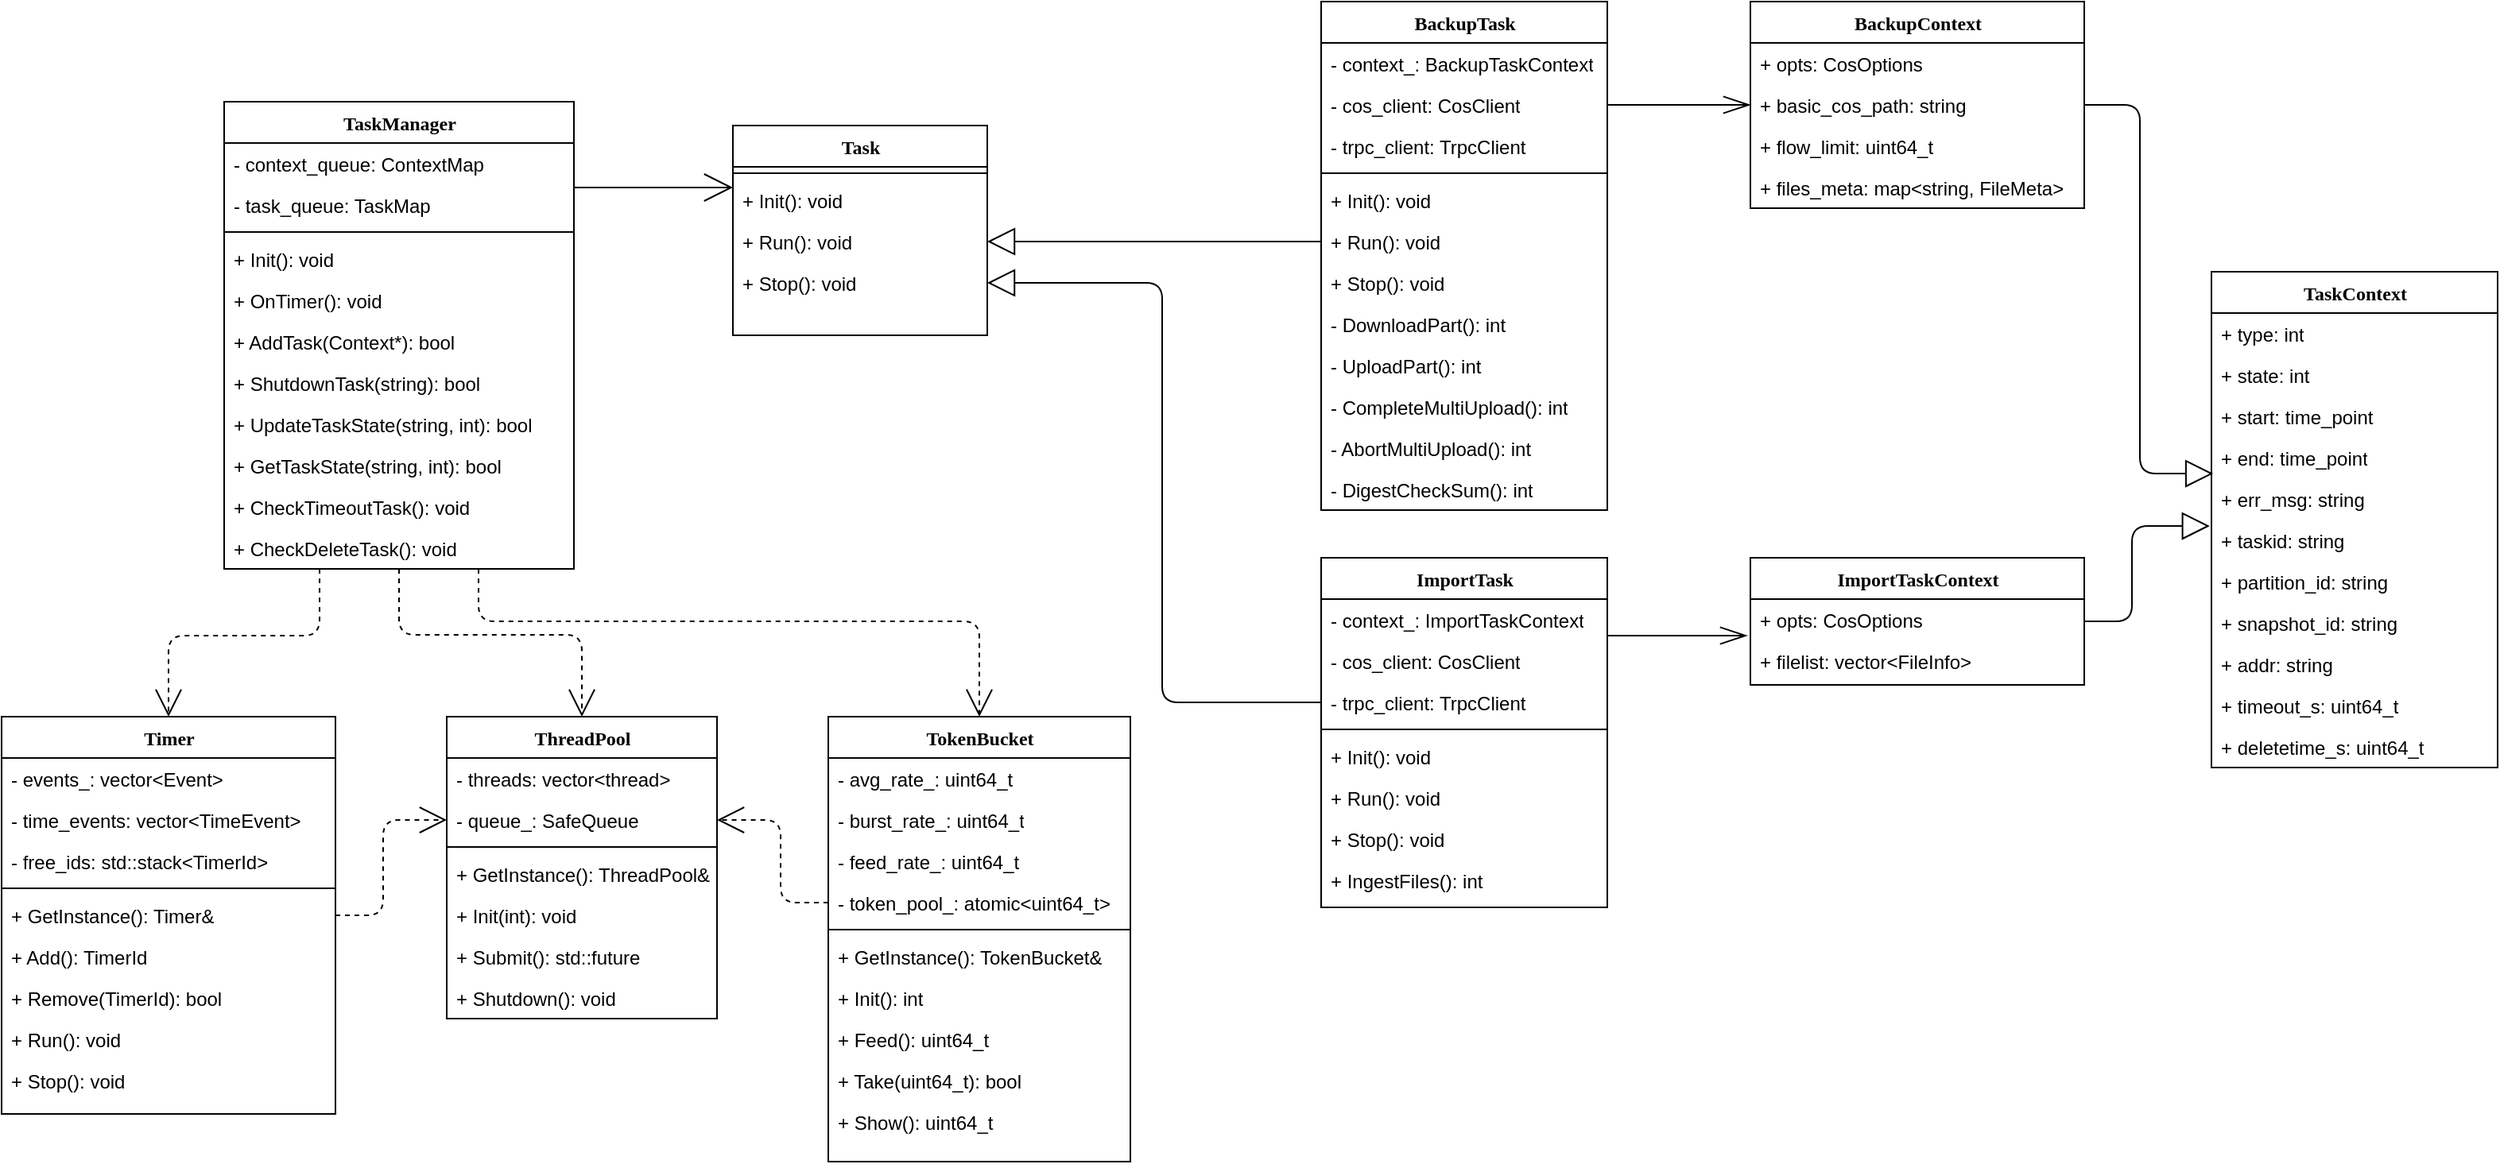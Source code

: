 <mxfile version="14.6.3" type="github">
  <diagram name="Page-1" id="9f46799a-70d6-7492-0946-bef42562c5a5">
    <mxGraphModel dx="2522" dy="762" grid="1" gridSize="10" guides="1" tooltips="1" connect="1" arrows="1" fold="1" page="1" pageScale="1" pageWidth="1100" pageHeight="850" background="#ffffff" math="0" shadow="0">
      <root>
        <mxCell id="0" />
        <mxCell id="1" parent="0" />
        <mxCell id="SHzUJT3fJngC9RhwCn3F-82" style="edgeStyle=orthogonalEdgeStyle;rounded=1;sketch=0;orthogonalLoop=1;jettySize=auto;html=1;entryX=0.5;entryY=0;entryDx=0;entryDy=0;shadow=0;dashed=1;endArrow=open;endFill=0;endSize=15;strokeWidth=1;" edge="1" parent="1" source="78961159f06e98e8-17" target="SHzUJT3fJngC9RhwCn3F-49">
          <mxGeometry relative="1" as="geometry">
            <Array as="points">
              <mxPoint x="150" y="419" />
              <mxPoint x="55" y="419" />
            </Array>
          </mxGeometry>
        </mxCell>
        <mxCell id="SHzUJT3fJngC9RhwCn3F-83" style="edgeStyle=orthogonalEdgeStyle;rounded=1;sketch=0;orthogonalLoop=1;jettySize=auto;html=1;entryX=0.5;entryY=0;entryDx=0;entryDy=0;shadow=0;dashed=1;endArrow=open;endFill=0;endSize=15;strokeWidth=1;" edge="1" parent="1" source="78961159f06e98e8-17" target="78961159f06e98e8-69">
          <mxGeometry relative="1" as="geometry" />
        </mxCell>
        <mxCell id="SHzUJT3fJngC9RhwCn3F-85" style="edgeStyle=orthogonalEdgeStyle;rounded=1;sketch=0;orthogonalLoop=1;jettySize=auto;html=1;entryX=0.5;entryY=0;entryDx=0;entryDy=0;shadow=0;dashed=1;endArrow=open;endFill=0;endSize=15;strokeWidth=1;" edge="1" parent="1" source="78961159f06e98e8-17" target="SHzUJT3fJngC9RhwCn3F-63">
          <mxGeometry relative="1" as="geometry">
            <Array as="points">
              <mxPoint x="250" y="410" />
              <mxPoint x="565" y="410" />
            </Array>
          </mxGeometry>
        </mxCell>
        <mxCell id="78961159f06e98e8-17" value="TaskManager" style="swimlane;html=1;fontStyle=1;align=center;verticalAlign=top;childLayout=stackLayout;horizontal=1;startSize=26;horizontalStack=0;resizeParent=1;resizeLast=0;collapsible=1;marginBottom=0;swimlaneFillColor=#ffffff;rounded=0;shadow=0;comic=0;labelBackgroundColor=none;strokeWidth=1;fillColor=none;fontFamily=Verdana;fontSize=12" parent="1" vertex="1">
          <mxGeometry x="90" y="83" width="220" height="294" as="geometry" />
        </mxCell>
        <mxCell id="78961159f06e98e8-21" value="- context_queue: ContextMap" style="text;html=1;strokeColor=none;fillColor=none;align=left;verticalAlign=top;spacingLeft=4;spacingRight=4;whiteSpace=wrap;overflow=hidden;rotatable=0;points=[[0,0.5],[1,0.5]];portConstraint=eastwest;" parent="78961159f06e98e8-17" vertex="1">
          <mxGeometry y="26" width="220" height="26" as="geometry" />
        </mxCell>
        <mxCell id="78961159f06e98e8-23" value="- task_queue: TaskMap" style="text;html=1;strokeColor=none;fillColor=none;align=left;verticalAlign=top;spacingLeft=4;spacingRight=4;whiteSpace=wrap;overflow=hidden;rotatable=0;points=[[0,0.5],[1,0.5]];portConstraint=eastwest;" parent="78961159f06e98e8-17" vertex="1">
          <mxGeometry y="52" width="220" height="26" as="geometry" />
        </mxCell>
        <mxCell id="78961159f06e98e8-19" value="" style="line;html=1;strokeWidth=1;fillColor=none;align=left;verticalAlign=middle;spacingTop=-1;spacingLeft=3;spacingRight=3;rotatable=0;labelPosition=right;points=[];portConstraint=eastwest;" parent="78961159f06e98e8-17" vertex="1">
          <mxGeometry y="78" width="220" height="8" as="geometry" />
        </mxCell>
        <mxCell id="SHzUJT3fJngC9RhwCn3F-41" value="+ Init(): void" style="text;html=1;strokeColor=none;fillColor=none;align=left;verticalAlign=top;spacingLeft=4;spacingRight=4;whiteSpace=wrap;overflow=hidden;rotatable=0;points=[[0,0.5],[1,0.5]];portConstraint=eastwest;" vertex="1" parent="78961159f06e98e8-17">
          <mxGeometry y="86" width="220" height="26" as="geometry" />
        </mxCell>
        <mxCell id="78961159f06e98e8-20" value="+ OnTimer(): void" style="text;html=1;strokeColor=none;fillColor=none;align=left;verticalAlign=top;spacingLeft=4;spacingRight=4;whiteSpace=wrap;overflow=hidden;rotatable=0;points=[[0,0.5],[1,0.5]];portConstraint=eastwest;" parent="78961159f06e98e8-17" vertex="1">
          <mxGeometry y="112" width="220" height="26" as="geometry" />
        </mxCell>
        <mxCell id="SHzUJT3fJngC9RhwCn3F-46" value="+ AddTask(Context*): bool" style="text;html=1;strokeColor=none;fillColor=none;align=left;verticalAlign=top;spacingLeft=4;spacingRight=4;whiteSpace=wrap;overflow=hidden;rotatable=0;points=[[0,0.5],[1,0.5]];portConstraint=eastwest;" vertex="1" parent="78961159f06e98e8-17">
          <mxGeometry y="138" width="220" height="26" as="geometry" />
        </mxCell>
        <mxCell id="SHzUJT3fJngC9RhwCn3F-42" value="+ ShutdownTask(string): bool" style="text;html=1;strokeColor=none;fillColor=none;align=left;verticalAlign=top;spacingLeft=4;spacingRight=4;whiteSpace=wrap;overflow=hidden;rotatable=0;points=[[0,0.5],[1,0.5]];portConstraint=eastwest;" vertex="1" parent="78961159f06e98e8-17">
          <mxGeometry y="164" width="220" height="26" as="geometry" />
        </mxCell>
        <mxCell id="SHzUJT3fJngC9RhwCn3F-43" value="+ UpdateTaskState(string, int): bool" style="text;html=1;strokeColor=none;fillColor=none;align=left;verticalAlign=top;spacingLeft=4;spacingRight=4;whiteSpace=wrap;overflow=hidden;rotatable=0;points=[[0,0.5],[1,0.5]];portConstraint=eastwest;" vertex="1" parent="78961159f06e98e8-17">
          <mxGeometry y="190" width="220" height="26" as="geometry" />
        </mxCell>
        <mxCell id="SHzUJT3fJngC9RhwCn3F-45" value="+ GetTaskState(string, int): bool" style="text;html=1;strokeColor=none;fillColor=none;align=left;verticalAlign=top;spacingLeft=4;spacingRight=4;whiteSpace=wrap;overflow=hidden;rotatable=0;points=[[0,0.5],[1,0.5]];portConstraint=eastwest;" vertex="1" parent="78961159f06e98e8-17">
          <mxGeometry y="216" width="220" height="26" as="geometry" />
        </mxCell>
        <mxCell id="SHzUJT3fJngC9RhwCn3F-44" value="+ CheckTimeoutTask(): void" style="text;html=1;strokeColor=none;fillColor=none;align=left;verticalAlign=top;spacingLeft=4;spacingRight=4;whiteSpace=wrap;overflow=hidden;rotatable=0;points=[[0,0.5],[1,0.5]];portConstraint=eastwest;" vertex="1" parent="78961159f06e98e8-17">
          <mxGeometry y="242" width="220" height="26" as="geometry" />
        </mxCell>
        <mxCell id="78961159f06e98e8-27" value="+ CheckDeleteTask(): void" style="text;html=1;strokeColor=none;fillColor=none;align=left;verticalAlign=top;spacingLeft=4;spacingRight=4;whiteSpace=wrap;overflow=hidden;rotatable=0;points=[[0,0.5],[1,0.5]];portConstraint=eastwest;" parent="78961159f06e98e8-17" vertex="1">
          <mxGeometry y="268" width="220" height="26" as="geometry" />
        </mxCell>
        <mxCell id="78961159f06e98e8-43" value="Task" style="swimlane;html=1;fontStyle=1;align=center;verticalAlign=top;childLayout=stackLayout;horizontal=1;startSize=26;horizontalStack=0;resizeParent=1;resizeLast=0;collapsible=1;marginBottom=0;swimlaneFillColor=#ffffff;rounded=0;shadow=0;comic=0;labelBackgroundColor=none;strokeWidth=1;fillColor=none;fontFamily=Verdana;fontSize=12" parent="1" vertex="1">
          <mxGeometry x="410" y="98" width="160" height="132" as="geometry">
            <mxRectangle x="410" y="150" width="60" height="26" as="alternateBounds" />
          </mxGeometry>
        </mxCell>
        <mxCell id="78961159f06e98e8-51" value="" style="line;html=1;strokeWidth=1;fillColor=none;align=left;verticalAlign=middle;spacingTop=-1;spacingLeft=3;spacingRight=3;rotatable=0;labelPosition=right;points=[];portConstraint=eastwest;" parent="78961159f06e98e8-43" vertex="1">
          <mxGeometry y="26" width="160" height="8" as="geometry" />
        </mxCell>
        <mxCell id="78961159f06e98e8-52" value="+ Init(): void" style="text;html=1;strokeColor=none;fillColor=none;align=left;verticalAlign=top;spacingLeft=4;spacingRight=4;whiteSpace=wrap;overflow=hidden;rotatable=0;points=[[0,0.5],[1,0.5]];portConstraint=eastwest;" parent="78961159f06e98e8-43" vertex="1">
          <mxGeometry y="34" width="160" height="26" as="geometry" />
        </mxCell>
        <mxCell id="SHzUJT3fJngC9RhwCn3F-11" value="+ Run(): void" style="text;html=1;strokeColor=none;fillColor=none;align=left;verticalAlign=top;spacingLeft=4;spacingRight=4;whiteSpace=wrap;overflow=hidden;rotatable=0;points=[[0,0.5],[1,0.5]];portConstraint=eastwest;" vertex="1" parent="78961159f06e98e8-43">
          <mxGeometry y="60" width="160" height="26" as="geometry" />
        </mxCell>
        <mxCell id="78961159f06e98e8-53" value="+ Stop(): void" style="text;html=1;strokeColor=none;fillColor=none;align=left;verticalAlign=top;spacingLeft=4;spacingRight=4;whiteSpace=wrap;overflow=hidden;rotatable=0;points=[[0,0.5],[1,0.5]];portConstraint=eastwest;" parent="78961159f06e98e8-43" vertex="1">
          <mxGeometry y="86" width="160" height="26" as="geometry" />
        </mxCell>
        <mxCell id="78961159f06e98e8-69" value="ThreadPool" style="swimlane;html=1;fontStyle=1;align=center;verticalAlign=top;childLayout=stackLayout;horizontal=1;startSize=26;horizontalStack=0;resizeParent=1;resizeLast=0;collapsible=1;marginBottom=0;swimlaneFillColor=#ffffff;rounded=0;shadow=0;comic=0;labelBackgroundColor=none;strokeWidth=1;fillColor=none;fontFamily=Verdana;fontSize=12" parent="1" vertex="1">
          <mxGeometry x="230" y="470" width="170" height="190" as="geometry" />
        </mxCell>
        <mxCell id="78961159f06e98e8-70" value="- threads: vector&amp;lt;thread&amp;gt;" style="text;html=1;strokeColor=none;fillColor=none;align=left;verticalAlign=top;spacingLeft=4;spacingRight=4;whiteSpace=wrap;overflow=hidden;rotatable=0;points=[[0,0.5],[1,0.5]];portConstraint=eastwest;" parent="78961159f06e98e8-69" vertex="1">
          <mxGeometry y="26" width="170" height="26" as="geometry" />
        </mxCell>
        <mxCell id="78961159f06e98e8-71" value="- queue_: SafeQueue" style="text;html=1;strokeColor=none;fillColor=none;align=left;verticalAlign=top;spacingLeft=4;spacingRight=4;whiteSpace=wrap;overflow=hidden;rotatable=0;points=[[0,0.5],[1,0.5]];portConstraint=eastwest;" parent="78961159f06e98e8-69" vertex="1">
          <mxGeometry y="52" width="170" height="26" as="geometry" />
        </mxCell>
        <mxCell id="78961159f06e98e8-77" value="" style="line;html=1;strokeWidth=1;fillColor=none;align=left;verticalAlign=middle;spacingTop=-1;spacingLeft=3;spacingRight=3;rotatable=0;labelPosition=right;points=[];portConstraint=eastwest;" parent="78961159f06e98e8-69" vertex="1">
          <mxGeometry y="78" width="170" height="8" as="geometry" />
        </mxCell>
        <mxCell id="SHzUJT3fJngC9RhwCn3F-77" value="+ GetInstance(): ThreadPool&amp;amp;" style="text;html=1;strokeColor=none;fillColor=none;align=left;verticalAlign=top;spacingLeft=4;spacingRight=4;whiteSpace=wrap;overflow=hidden;rotatable=0;points=[[0,0.5],[1,0.5]];portConstraint=eastwest;" vertex="1" parent="78961159f06e98e8-69">
          <mxGeometry y="86" width="170" height="26" as="geometry" />
        </mxCell>
        <mxCell id="78961159f06e98e8-78" value="+ Init(int): void" style="text;html=1;strokeColor=none;fillColor=none;align=left;verticalAlign=top;spacingLeft=4;spacingRight=4;whiteSpace=wrap;overflow=hidden;rotatable=0;points=[[0,0.5],[1,0.5]];portConstraint=eastwest;" parent="78961159f06e98e8-69" vertex="1">
          <mxGeometry y="112" width="170" height="26" as="geometry" />
        </mxCell>
        <mxCell id="78961159f06e98e8-79" value="+ Submit(): std::future" style="text;html=1;strokeColor=none;fillColor=none;align=left;verticalAlign=top;spacingLeft=4;spacingRight=4;whiteSpace=wrap;overflow=hidden;rotatable=0;points=[[0,0.5],[1,0.5]];portConstraint=eastwest;" parent="78961159f06e98e8-69" vertex="1">
          <mxGeometry y="138" width="170" height="26" as="geometry" />
        </mxCell>
        <mxCell id="78961159f06e98e8-80" value="+ Shutdown(): void" style="text;html=1;strokeColor=none;fillColor=none;align=left;verticalAlign=top;spacingLeft=4;spacingRight=4;whiteSpace=wrap;overflow=hidden;rotatable=0;points=[[0,0.5],[1,0.5]];portConstraint=eastwest;" parent="78961159f06e98e8-69" vertex="1">
          <mxGeometry y="164" width="170" height="26" as="geometry" />
        </mxCell>
        <mxCell id="78961159f06e98e8-95" value="ImportTask" style="swimlane;html=1;fontStyle=1;align=center;verticalAlign=top;childLayout=stackLayout;horizontal=1;startSize=26;horizontalStack=0;resizeParent=1;resizeLast=0;collapsible=1;marginBottom=0;swimlaneFillColor=#ffffff;rounded=0;shadow=0;comic=0;labelBackgroundColor=none;strokeWidth=1;fillColor=none;fontFamily=Verdana;fontSize=12" parent="1" vertex="1">
          <mxGeometry x="780" y="370" width="180" height="220" as="geometry" />
        </mxCell>
        <mxCell id="78961159f06e98e8-96" value="- context_: ImportTaskContext" style="text;html=1;strokeColor=none;fillColor=none;align=left;verticalAlign=top;spacingLeft=4;spacingRight=4;whiteSpace=wrap;overflow=hidden;rotatable=0;points=[[0,0.5],[1,0.5]];portConstraint=eastwest;" parent="78961159f06e98e8-95" vertex="1">
          <mxGeometry y="26" width="180" height="26" as="geometry" />
        </mxCell>
        <mxCell id="78961159f06e98e8-97" value="- cos_client: CosClient" style="text;html=1;strokeColor=none;fillColor=none;align=left;verticalAlign=top;spacingLeft=4;spacingRight=4;whiteSpace=wrap;overflow=hidden;rotatable=0;points=[[0,0.5],[1,0.5]];portConstraint=eastwest;" parent="78961159f06e98e8-95" vertex="1">
          <mxGeometry y="52" width="180" height="26" as="geometry" />
        </mxCell>
        <mxCell id="SHzUJT3fJngC9RhwCn3F-15" value="- trpc_client: TrpcClient" style="text;html=1;strokeColor=none;fillColor=none;align=left;verticalAlign=top;spacingLeft=4;spacingRight=4;whiteSpace=wrap;overflow=hidden;rotatable=0;points=[[0,0.5],[1,0.5]];portConstraint=eastwest;" vertex="1" parent="78961159f06e98e8-95">
          <mxGeometry y="78" width="180" height="26" as="geometry" />
        </mxCell>
        <mxCell id="78961159f06e98e8-103" value="" style="line;html=1;strokeWidth=1;fillColor=none;align=left;verticalAlign=middle;spacingTop=-1;spacingLeft=3;spacingRight=3;rotatable=0;labelPosition=right;points=[];portConstraint=eastwest;" parent="78961159f06e98e8-95" vertex="1">
          <mxGeometry y="104" width="180" height="8" as="geometry" />
        </mxCell>
        <mxCell id="SHzUJT3fJngC9RhwCn3F-38" value="+ Init(): void" style="text;html=1;strokeColor=none;fillColor=none;align=left;verticalAlign=top;spacingLeft=4;spacingRight=4;whiteSpace=wrap;overflow=hidden;rotatable=0;points=[[0,0.5],[1,0.5]];portConstraint=eastwest;" vertex="1" parent="78961159f06e98e8-95">
          <mxGeometry y="112" width="180" height="26" as="geometry" />
        </mxCell>
        <mxCell id="SHzUJT3fJngC9RhwCn3F-37" value="+ Run(): void" style="text;html=1;strokeColor=none;fillColor=none;align=left;verticalAlign=top;spacingLeft=4;spacingRight=4;whiteSpace=wrap;overflow=hidden;rotatable=0;points=[[0,0.5],[1,0.5]];portConstraint=eastwest;" vertex="1" parent="78961159f06e98e8-95">
          <mxGeometry y="138" width="180" height="26" as="geometry" />
        </mxCell>
        <mxCell id="SHzUJT3fJngC9RhwCn3F-36" value="+ Stop(): void" style="text;html=1;strokeColor=none;fillColor=none;align=left;verticalAlign=top;spacingLeft=4;spacingRight=4;whiteSpace=wrap;overflow=hidden;rotatable=0;points=[[0,0.5],[1,0.5]];portConstraint=eastwest;" vertex="1" parent="78961159f06e98e8-95">
          <mxGeometry y="164" width="180" height="26" as="geometry" />
        </mxCell>
        <mxCell id="SHzUJT3fJngC9RhwCn3F-35" value="+ IngestFiles(): int" style="text;html=1;strokeColor=none;fillColor=none;align=left;verticalAlign=top;spacingLeft=4;spacingRight=4;whiteSpace=wrap;overflow=hidden;rotatable=0;points=[[0,0.5],[1,0.5]];portConstraint=eastwest;" vertex="1" parent="78961159f06e98e8-95">
          <mxGeometry y="190" width="180" height="26" as="geometry" />
        </mxCell>
        <mxCell id="SHzUJT3fJngC9RhwCn3F-136" style="edgeStyle=orthogonalEdgeStyle;rounded=1;sketch=0;orthogonalLoop=1;jettySize=auto;html=1;shadow=0;endArrow=openThin;endFill=0;endSize=15;strokeWidth=1;" edge="1" parent="1" source="78961159f06e98e8-108" target="SHzUJT3fJngC9RhwCn3F-109">
          <mxGeometry relative="1" as="geometry">
            <Array as="points">
              <mxPoint x="980" y="85" />
              <mxPoint x="980" y="85" />
            </Array>
          </mxGeometry>
        </mxCell>
        <mxCell id="78961159f06e98e8-108" value="BackupTask" style="swimlane;html=1;fontStyle=1;align=center;verticalAlign=top;childLayout=stackLayout;horizontal=1;startSize=26;horizontalStack=0;resizeParent=1;resizeLast=0;collapsible=1;marginBottom=0;swimlaneFillColor=#ffffff;rounded=0;shadow=0;comic=0;labelBackgroundColor=none;strokeWidth=1;fillColor=none;fontFamily=Verdana;fontSize=12" parent="1" vertex="1">
          <mxGeometry x="780" y="20.0" width="180" height="320" as="geometry" />
        </mxCell>
        <mxCell id="78961159f06e98e8-109" value="- context_: BackupTaskContext" style="text;html=1;strokeColor=none;fillColor=none;align=left;verticalAlign=top;spacingLeft=4;spacingRight=4;whiteSpace=wrap;overflow=hidden;rotatable=0;points=[[0,0.5],[1,0.5]];portConstraint=eastwest;" parent="78961159f06e98e8-108" vertex="1">
          <mxGeometry y="26" width="180" height="26" as="geometry" />
        </mxCell>
        <mxCell id="SHzUJT3fJngC9RhwCn3F-26" value="- cos_client: CosClient" style="text;html=1;strokeColor=none;fillColor=none;align=left;verticalAlign=top;spacingLeft=4;spacingRight=4;whiteSpace=wrap;overflow=hidden;rotatable=0;points=[[0,0.5],[1,0.5]];portConstraint=eastwest;" vertex="1" parent="78961159f06e98e8-108">
          <mxGeometry y="52" width="180" height="26" as="geometry" />
        </mxCell>
        <mxCell id="78961159f06e98e8-110" value="- trpc_client: TrpcClient" style="text;html=1;strokeColor=none;fillColor=none;align=left;verticalAlign=top;spacingLeft=4;spacingRight=4;whiteSpace=wrap;overflow=hidden;rotatable=0;points=[[0,0.5],[1,0.5]];portConstraint=eastwest;" parent="78961159f06e98e8-108" vertex="1">
          <mxGeometry y="78" width="180" height="26" as="geometry" />
        </mxCell>
        <mxCell id="78961159f06e98e8-116" value="" style="line;html=1;strokeWidth=1;fillColor=none;align=left;verticalAlign=middle;spacingTop=-1;spacingLeft=3;spacingRight=3;rotatable=0;labelPosition=right;points=[];portConstraint=eastwest;" parent="78961159f06e98e8-108" vertex="1">
          <mxGeometry y="104" width="180" height="8" as="geometry" />
        </mxCell>
        <mxCell id="78961159f06e98e8-117" value="+ Init(): void" style="text;html=1;strokeColor=none;fillColor=none;align=left;verticalAlign=top;spacingLeft=4;spacingRight=4;whiteSpace=wrap;overflow=hidden;rotatable=0;points=[[0,0.5],[1,0.5]];portConstraint=eastwest;" parent="78961159f06e98e8-108" vertex="1">
          <mxGeometry y="112" width="180" height="26" as="geometry" />
        </mxCell>
        <mxCell id="SHzUJT3fJngC9RhwCn3F-28" value="+ Run(): void" style="text;html=1;strokeColor=none;fillColor=none;align=left;verticalAlign=top;spacingLeft=4;spacingRight=4;whiteSpace=wrap;overflow=hidden;rotatable=0;points=[[0,0.5],[1,0.5]];portConstraint=eastwest;" vertex="1" parent="78961159f06e98e8-108">
          <mxGeometry y="138" width="180" height="26" as="geometry" />
        </mxCell>
        <mxCell id="SHzUJT3fJngC9RhwCn3F-29" value="+ Stop(): void" style="text;html=1;strokeColor=none;fillColor=none;align=left;verticalAlign=top;spacingLeft=4;spacingRight=4;whiteSpace=wrap;overflow=hidden;rotatable=0;points=[[0,0.5],[1,0.5]];portConstraint=eastwest;" vertex="1" parent="78961159f06e98e8-108">
          <mxGeometry y="164" width="180" height="26" as="geometry" />
        </mxCell>
        <mxCell id="SHzUJT3fJngC9RhwCn3F-30" value="- DownloadPart(): int" style="text;html=1;strokeColor=none;fillColor=none;align=left;verticalAlign=top;spacingLeft=4;spacingRight=4;whiteSpace=wrap;overflow=hidden;rotatable=0;points=[[0,0.5],[1,0.5]];portConstraint=eastwest;" vertex="1" parent="78961159f06e98e8-108">
          <mxGeometry y="190" width="180" height="26" as="geometry" />
        </mxCell>
        <mxCell id="SHzUJT3fJngC9RhwCn3F-31" value="- UploadPart(): int" style="text;html=1;strokeColor=none;fillColor=none;align=left;verticalAlign=top;spacingLeft=4;spacingRight=4;whiteSpace=wrap;overflow=hidden;rotatable=0;points=[[0,0.5],[1,0.5]];portConstraint=eastwest;" vertex="1" parent="78961159f06e98e8-108">
          <mxGeometry y="216" width="180" height="26" as="geometry" />
        </mxCell>
        <mxCell id="SHzUJT3fJngC9RhwCn3F-32" value="- CompleteMultiUpload(): int" style="text;html=1;strokeColor=none;fillColor=none;align=left;verticalAlign=top;spacingLeft=4;spacingRight=4;whiteSpace=wrap;overflow=hidden;rotatable=0;points=[[0,0.5],[1,0.5]];portConstraint=eastwest;" vertex="1" parent="78961159f06e98e8-108">
          <mxGeometry y="242" width="180" height="26" as="geometry" />
        </mxCell>
        <mxCell id="SHzUJT3fJngC9RhwCn3F-33" value="- AbortMultiUpload(): int" style="text;html=1;strokeColor=none;fillColor=none;align=left;verticalAlign=top;spacingLeft=4;spacingRight=4;whiteSpace=wrap;overflow=hidden;rotatable=0;points=[[0,0.5],[1,0.5]];portConstraint=eastwest;" vertex="1" parent="78961159f06e98e8-108">
          <mxGeometry y="268" width="180" height="26" as="geometry" />
        </mxCell>
        <mxCell id="78961159f06e98e8-120" value="- DigestCheckSum(): int" style="text;html=1;strokeColor=none;fillColor=none;align=left;verticalAlign=top;spacingLeft=4;spacingRight=4;whiteSpace=wrap;overflow=hidden;rotatable=0;points=[[0,0.5],[1,0.5]];portConstraint=eastwest;" parent="78961159f06e98e8-108" vertex="1">
          <mxGeometry y="294" width="180" height="26" as="geometry" />
        </mxCell>
        <mxCell id="78961159f06e98e8-121" style="edgeStyle=elbowEdgeStyle;html=1;labelBackgroundColor=none;startFill=0;startSize=8;endArrow=open;endFill=0;endSize=16;fontFamily=Verdana;fontSize=12;elbow=vertical;entryX=0;entryY=0.5;entryDx=0;entryDy=0;" parent="1" source="78961159f06e98e8-17" edge="1">
          <mxGeometry relative="1" as="geometry">
            <mxPoint x="250" y="259.882" as="sourcePoint" />
            <mxPoint x="410" y="137" as="targetPoint" />
          </mxGeometry>
        </mxCell>
        <mxCell id="SHzUJT3fJngC9RhwCn3F-39" style="edgeStyle=orthogonalEdgeStyle;rounded=1;orthogonalLoop=1;jettySize=auto;html=1;entryX=1;entryY=0.5;entryDx=0;entryDy=0;endArrow=block;endFill=0;endSize=15;strokeWidth=1;shadow=0;" edge="1" parent="1" source="SHzUJT3fJngC9RhwCn3F-15" target="78961159f06e98e8-53">
          <mxGeometry relative="1" as="geometry" />
        </mxCell>
        <mxCell id="SHzUJT3fJngC9RhwCn3F-40" style="edgeStyle=orthogonalEdgeStyle;rounded=1;orthogonalLoop=1;jettySize=auto;html=1;entryX=1;entryY=0.5;entryDx=0;entryDy=0;endArrow=block;endFill=0;endSize=15;strokeWidth=1;" edge="1" parent="1" source="SHzUJT3fJngC9RhwCn3F-28" target="SHzUJT3fJngC9RhwCn3F-11">
          <mxGeometry relative="1" as="geometry" />
        </mxCell>
        <mxCell id="SHzUJT3fJngC9RhwCn3F-80" style="edgeStyle=orthogonalEdgeStyle;rounded=1;sketch=0;orthogonalLoop=1;jettySize=auto;html=1;entryX=0;entryY=0.5;entryDx=0;entryDy=0;shadow=0;dashed=1;endArrow=open;endFill=0;endSize=15;strokeWidth=1;" edge="1" parent="1" source="SHzUJT3fJngC9RhwCn3F-49" target="78961159f06e98e8-71">
          <mxGeometry relative="1" as="geometry" />
        </mxCell>
        <mxCell id="SHzUJT3fJngC9RhwCn3F-49" value="Timer" style="swimlane;html=1;fontStyle=1;align=center;verticalAlign=top;childLayout=stackLayout;horizontal=1;startSize=26;horizontalStack=0;resizeParent=1;resizeLast=0;collapsible=1;marginBottom=0;swimlaneFillColor=#ffffff;rounded=0;shadow=0;comic=0;labelBackgroundColor=none;strokeWidth=1;fillColor=none;fontFamily=Verdana;fontSize=12" vertex="1" parent="1">
          <mxGeometry x="-50" y="470" width="210" height="250" as="geometry" />
        </mxCell>
        <mxCell id="SHzUJT3fJngC9RhwCn3F-50" value="- events_: vector&amp;lt;Event&amp;gt;" style="text;html=1;strokeColor=none;fillColor=none;align=left;verticalAlign=top;spacingLeft=4;spacingRight=4;whiteSpace=wrap;overflow=hidden;rotatable=0;points=[[0,0.5],[1,0.5]];portConstraint=eastwest;" vertex="1" parent="SHzUJT3fJngC9RhwCn3F-49">
          <mxGeometry y="26" width="210" height="26" as="geometry" />
        </mxCell>
        <mxCell id="SHzUJT3fJngC9RhwCn3F-51" value="- time_events: vector&amp;lt;TimeEvent&amp;gt;" style="text;html=1;strokeColor=none;fillColor=none;align=left;verticalAlign=top;spacingLeft=4;spacingRight=4;whiteSpace=wrap;overflow=hidden;rotatable=0;points=[[0,0.5],[1,0.5]];portConstraint=eastwest;" vertex="1" parent="SHzUJT3fJngC9RhwCn3F-49">
          <mxGeometry y="52" width="210" height="26" as="geometry" />
        </mxCell>
        <mxCell id="SHzUJT3fJngC9RhwCn3F-52" value="- free_ids: std::stack&amp;lt;TimerId&amp;gt;" style="text;html=1;strokeColor=none;fillColor=none;align=left;verticalAlign=top;spacingLeft=4;spacingRight=4;whiteSpace=wrap;overflow=hidden;rotatable=0;points=[[0,0.5],[1,0.5]];portConstraint=eastwest;" vertex="1" parent="SHzUJT3fJngC9RhwCn3F-49">
          <mxGeometry y="78" width="210" height="26" as="geometry" />
        </mxCell>
        <mxCell id="SHzUJT3fJngC9RhwCn3F-56" value="" style="line;html=1;strokeWidth=1;fillColor=none;align=left;verticalAlign=middle;spacingTop=-1;spacingLeft=3;spacingRight=3;rotatable=0;labelPosition=right;points=[];portConstraint=eastwest;" vertex="1" parent="SHzUJT3fJngC9RhwCn3F-49">
          <mxGeometry y="104" width="210" height="8" as="geometry" />
        </mxCell>
        <mxCell id="SHzUJT3fJngC9RhwCn3F-57" value="+ GetInstance(): Timer&amp;amp;" style="text;html=1;strokeColor=none;fillColor=none;align=left;verticalAlign=top;spacingLeft=4;spacingRight=4;whiteSpace=wrap;overflow=hidden;rotatable=0;points=[[0,0.5],[1,0.5]];portConstraint=eastwest;" vertex="1" parent="SHzUJT3fJngC9RhwCn3F-49">
          <mxGeometry y="112" width="210" height="26" as="geometry" />
        </mxCell>
        <mxCell id="SHzUJT3fJngC9RhwCn3F-58" value="&lt;font style=&quot;font-size: 12px&quot;&gt;+ Add(): TimerId&lt;/font&gt;" style="text;html=1;strokeColor=none;fillColor=none;align=left;verticalAlign=top;spacingLeft=4;spacingRight=4;whiteSpace=wrap;overflow=hidden;rotatable=0;points=[[0,0.5],[1,0.5]];portConstraint=eastwest;" vertex="1" parent="SHzUJT3fJngC9RhwCn3F-49">
          <mxGeometry y="138" width="210" height="26" as="geometry" />
        </mxCell>
        <mxCell id="SHzUJT3fJngC9RhwCn3F-59" value="+ Remove(TimerId): bool" style="text;html=1;strokeColor=none;fillColor=none;align=left;verticalAlign=top;spacingLeft=4;spacingRight=4;whiteSpace=wrap;overflow=hidden;rotatable=0;points=[[0,0.5],[1,0.5]];portConstraint=eastwest;" vertex="1" parent="SHzUJT3fJngC9RhwCn3F-49">
          <mxGeometry y="164" width="210" height="26" as="geometry" />
        </mxCell>
        <mxCell id="SHzUJT3fJngC9RhwCn3F-60" value="+ Run(): void" style="text;html=1;strokeColor=none;fillColor=none;align=left;verticalAlign=top;spacingLeft=4;spacingRight=4;whiteSpace=wrap;overflow=hidden;rotatable=0;points=[[0,0.5],[1,0.5]];portConstraint=eastwest;" vertex="1" parent="SHzUJT3fJngC9RhwCn3F-49">
          <mxGeometry y="190" width="210" height="26" as="geometry" />
        </mxCell>
        <mxCell id="SHzUJT3fJngC9RhwCn3F-78" value="+ Stop(): void" style="text;html=1;strokeColor=none;fillColor=none;align=left;verticalAlign=top;spacingLeft=4;spacingRight=4;whiteSpace=wrap;overflow=hidden;rotatable=0;points=[[0,0.5],[1,0.5]];portConstraint=eastwest;" vertex="1" parent="SHzUJT3fJngC9RhwCn3F-49">
          <mxGeometry y="216" width="210" height="26" as="geometry" />
        </mxCell>
        <mxCell id="SHzUJT3fJngC9RhwCn3F-63" value="TokenBucket" style="swimlane;html=1;fontStyle=1;align=center;verticalAlign=top;childLayout=stackLayout;horizontal=1;startSize=26;horizontalStack=0;resizeParent=1;resizeLast=0;collapsible=1;marginBottom=0;swimlaneFillColor=#ffffff;rounded=0;shadow=0;comic=0;labelBackgroundColor=none;strokeWidth=1;fillColor=none;fontFamily=Verdana;fontSize=12" vertex="1" parent="1">
          <mxGeometry x="470" y="470" width="190" height="280" as="geometry" />
        </mxCell>
        <mxCell id="SHzUJT3fJngC9RhwCn3F-64" value="- avg_rate_: uint64_t" style="text;html=1;strokeColor=none;fillColor=none;align=left;verticalAlign=top;spacingLeft=4;spacingRight=4;whiteSpace=wrap;overflow=hidden;rotatable=0;points=[[0,0.5],[1,0.5]];portConstraint=eastwest;" vertex="1" parent="SHzUJT3fJngC9RhwCn3F-63">
          <mxGeometry y="26" width="190" height="26" as="geometry" />
        </mxCell>
        <mxCell id="SHzUJT3fJngC9RhwCn3F-65" value="- burst_rate_: uint64_t" style="text;html=1;strokeColor=none;fillColor=none;align=left;verticalAlign=top;spacingLeft=4;spacingRight=4;whiteSpace=wrap;overflow=hidden;rotatable=0;points=[[0,0.5],[1,0.5]];portConstraint=eastwest;" vertex="1" parent="SHzUJT3fJngC9RhwCn3F-63">
          <mxGeometry y="52" width="190" height="26" as="geometry" />
        </mxCell>
        <mxCell id="SHzUJT3fJngC9RhwCn3F-66" value="- feed_rate_: uint64_t" style="text;html=1;strokeColor=none;fillColor=none;align=left;verticalAlign=top;spacingLeft=4;spacingRight=4;whiteSpace=wrap;overflow=hidden;rotatable=0;points=[[0,0.5],[1,0.5]];portConstraint=eastwest;" vertex="1" parent="SHzUJT3fJngC9RhwCn3F-63">
          <mxGeometry y="78" width="190" height="26" as="geometry" />
        </mxCell>
        <mxCell id="SHzUJT3fJngC9RhwCn3F-67" value="- token_pool_: atomic&amp;lt;uint64_t&amp;gt;" style="text;html=1;strokeColor=none;fillColor=none;align=left;verticalAlign=top;spacingLeft=4;spacingRight=4;whiteSpace=wrap;overflow=hidden;rotatable=0;points=[[0,0.5],[1,0.5]];portConstraint=eastwest;" vertex="1" parent="SHzUJT3fJngC9RhwCn3F-63">
          <mxGeometry y="104" width="190" height="26" as="geometry" />
        </mxCell>
        <mxCell id="SHzUJT3fJngC9RhwCn3F-70" value="" style="line;html=1;strokeWidth=1;fillColor=none;align=left;verticalAlign=middle;spacingTop=-1;spacingLeft=3;spacingRight=3;rotatable=0;labelPosition=right;points=[];portConstraint=eastwest;" vertex="1" parent="SHzUJT3fJngC9RhwCn3F-63">
          <mxGeometry y="130" width="190" height="8" as="geometry" />
        </mxCell>
        <mxCell id="SHzUJT3fJngC9RhwCn3F-71" value="+ GetInstance(): TokenBucket&amp;amp;" style="text;html=1;strokeColor=none;fillColor=none;align=left;verticalAlign=top;spacingLeft=4;spacingRight=4;whiteSpace=wrap;overflow=hidden;rotatable=0;points=[[0,0.5],[1,0.5]];portConstraint=eastwest;" vertex="1" parent="SHzUJT3fJngC9RhwCn3F-63">
          <mxGeometry y="138" width="190" height="26" as="geometry" />
        </mxCell>
        <mxCell id="SHzUJT3fJngC9RhwCn3F-79" value="+ Init(): int" style="text;html=1;strokeColor=none;fillColor=none;align=left;verticalAlign=top;spacingLeft=4;spacingRight=4;whiteSpace=wrap;overflow=hidden;rotatable=0;points=[[0,0.5],[1,0.5]];portConstraint=eastwest;" vertex="1" parent="SHzUJT3fJngC9RhwCn3F-63">
          <mxGeometry y="164" width="190" height="26" as="geometry" />
        </mxCell>
        <mxCell id="SHzUJT3fJngC9RhwCn3F-72" value="+ Feed(): uint64_t" style="text;html=1;strokeColor=none;fillColor=none;align=left;verticalAlign=top;spacingLeft=4;spacingRight=4;whiteSpace=wrap;overflow=hidden;rotatable=0;points=[[0,0.5],[1,0.5]];portConstraint=eastwest;" vertex="1" parent="SHzUJT3fJngC9RhwCn3F-63">
          <mxGeometry y="190" width="190" height="26" as="geometry" />
        </mxCell>
        <mxCell id="SHzUJT3fJngC9RhwCn3F-73" value="+ Take(uint64_t): bool" style="text;html=1;strokeColor=none;fillColor=none;align=left;verticalAlign=top;spacingLeft=4;spacingRight=4;whiteSpace=wrap;overflow=hidden;rotatable=0;points=[[0,0.5],[1,0.5]];portConstraint=eastwest;" vertex="1" parent="SHzUJT3fJngC9RhwCn3F-63">
          <mxGeometry y="216" width="190" height="26" as="geometry" />
        </mxCell>
        <mxCell id="SHzUJT3fJngC9RhwCn3F-74" value="+ Show(): uint64_t" style="text;html=1;strokeColor=none;fillColor=none;align=left;verticalAlign=top;spacingLeft=4;spacingRight=4;whiteSpace=wrap;overflow=hidden;rotatable=0;points=[[0,0.5],[1,0.5]];portConstraint=eastwest;" vertex="1" parent="SHzUJT3fJngC9RhwCn3F-63">
          <mxGeometry y="242" width="190" height="26" as="geometry" />
        </mxCell>
        <mxCell id="SHzUJT3fJngC9RhwCn3F-81" style="edgeStyle=orthogonalEdgeStyle;rounded=1;sketch=0;orthogonalLoop=1;jettySize=auto;html=1;entryX=1;entryY=0.5;entryDx=0;entryDy=0;shadow=0;dashed=1;endArrow=open;endFill=0;endSize=15;strokeWidth=1;" edge="1" parent="1" source="SHzUJT3fJngC9RhwCn3F-67" target="78961159f06e98e8-71">
          <mxGeometry relative="1" as="geometry" />
        </mxCell>
        <mxCell id="SHzUJT3fJngC9RhwCn3F-86" value="TaskContext" style="swimlane;html=1;fontStyle=1;align=center;verticalAlign=top;childLayout=stackLayout;horizontal=1;startSize=26;horizontalStack=0;resizeParent=1;resizeLast=0;collapsible=1;marginBottom=0;swimlaneFillColor=#ffffff;rounded=0;shadow=0;comic=0;labelBackgroundColor=none;strokeWidth=1;fillColor=none;fontFamily=Verdana;fontSize=12" vertex="1" parent="1">
          <mxGeometry x="1340" y="190" width="180" height="312" as="geometry" />
        </mxCell>
        <mxCell id="SHzUJT3fJngC9RhwCn3F-87" value="+ type: int" style="text;html=1;strokeColor=none;fillColor=none;align=left;verticalAlign=top;spacingLeft=4;spacingRight=4;whiteSpace=wrap;overflow=hidden;rotatable=0;points=[[0,0.5],[1,0.5]];portConstraint=eastwest;" vertex="1" parent="SHzUJT3fJngC9RhwCn3F-86">
          <mxGeometry y="26" width="180" height="26" as="geometry" />
        </mxCell>
        <mxCell id="SHzUJT3fJngC9RhwCn3F-99" value="+ state: int" style="text;html=1;strokeColor=none;fillColor=none;align=left;verticalAlign=top;spacingLeft=4;spacingRight=4;whiteSpace=wrap;overflow=hidden;rotatable=0;points=[[0,0.5],[1,0.5]];portConstraint=eastwest;" vertex="1" parent="SHzUJT3fJngC9RhwCn3F-86">
          <mxGeometry y="52" width="180" height="26" as="geometry" />
        </mxCell>
        <mxCell id="SHzUJT3fJngC9RhwCn3F-88" value="+ start: time_point" style="text;html=1;strokeColor=none;fillColor=none;align=left;verticalAlign=top;spacingLeft=4;spacingRight=4;whiteSpace=wrap;overflow=hidden;rotatable=0;points=[[0,0.5],[1,0.5]];portConstraint=eastwest;" vertex="1" parent="SHzUJT3fJngC9RhwCn3F-86">
          <mxGeometry y="78" width="180" height="26" as="geometry" />
        </mxCell>
        <mxCell id="SHzUJT3fJngC9RhwCn3F-89" value="+ end: time_point" style="text;html=1;strokeColor=none;fillColor=none;align=left;verticalAlign=top;spacingLeft=4;spacingRight=4;whiteSpace=wrap;overflow=hidden;rotatable=0;points=[[0,0.5],[1,0.5]];portConstraint=eastwest;" vertex="1" parent="SHzUJT3fJngC9RhwCn3F-86">
          <mxGeometry y="104" width="180" height="26" as="geometry" />
        </mxCell>
        <mxCell id="SHzUJT3fJngC9RhwCn3F-100" value="+ err_msg: string" style="text;html=1;strokeColor=none;fillColor=none;align=left;verticalAlign=top;spacingLeft=4;spacingRight=4;whiteSpace=wrap;overflow=hidden;rotatable=0;points=[[0,0.5],[1,0.5]];portConstraint=eastwest;" vertex="1" parent="SHzUJT3fJngC9RhwCn3F-86">
          <mxGeometry y="130" width="180" height="26" as="geometry" />
        </mxCell>
        <mxCell id="SHzUJT3fJngC9RhwCn3F-101" value="+ taskid: string" style="text;html=1;strokeColor=none;fillColor=none;align=left;verticalAlign=top;spacingLeft=4;spacingRight=4;whiteSpace=wrap;overflow=hidden;rotatable=0;points=[[0,0.5],[1,0.5]];portConstraint=eastwest;" vertex="1" parent="SHzUJT3fJngC9RhwCn3F-86">
          <mxGeometry y="156" width="180" height="26" as="geometry" />
        </mxCell>
        <mxCell id="SHzUJT3fJngC9RhwCn3F-102" value="+ partition_id: string" style="text;html=1;strokeColor=none;fillColor=none;align=left;verticalAlign=top;spacingLeft=4;spacingRight=4;whiteSpace=wrap;overflow=hidden;rotatable=0;points=[[0,0.5],[1,0.5]];portConstraint=eastwest;" vertex="1" parent="SHzUJT3fJngC9RhwCn3F-86">
          <mxGeometry y="182" width="180" height="26" as="geometry" />
        </mxCell>
        <mxCell id="SHzUJT3fJngC9RhwCn3F-103" value="+ snapshot_id: string" style="text;html=1;strokeColor=none;fillColor=none;align=left;verticalAlign=top;spacingLeft=4;spacingRight=4;whiteSpace=wrap;overflow=hidden;rotatable=0;points=[[0,0.5],[1,0.5]];portConstraint=eastwest;" vertex="1" parent="SHzUJT3fJngC9RhwCn3F-86">
          <mxGeometry y="208" width="180" height="26" as="geometry" />
        </mxCell>
        <mxCell id="SHzUJT3fJngC9RhwCn3F-104" value="+ addr: string" style="text;html=1;strokeColor=none;fillColor=none;align=left;verticalAlign=top;spacingLeft=4;spacingRight=4;whiteSpace=wrap;overflow=hidden;rotatable=0;points=[[0,0.5],[1,0.5]];portConstraint=eastwest;" vertex="1" parent="SHzUJT3fJngC9RhwCn3F-86">
          <mxGeometry y="234" width="180" height="26" as="geometry" />
        </mxCell>
        <mxCell id="SHzUJT3fJngC9RhwCn3F-105" value="+ timeout_s: uint64_t" style="text;html=1;strokeColor=none;fillColor=none;align=left;verticalAlign=top;spacingLeft=4;spacingRight=4;whiteSpace=wrap;overflow=hidden;rotatable=0;points=[[0,0.5],[1,0.5]];portConstraint=eastwest;" vertex="1" parent="SHzUJT3fJngC9RhwCn3F-86">
          <mxGeometry y="260" width="180" height="26" as="geometry" />
        </mxCell>
        <mxCell id="SHzUJT3fJngC9RhwCn3F-106" value="+ deletetime_s: uint64_t" style="text;html=1;strokeColor=none;fillColor=none;align=left;verticalAlign=top;spacingLeft=4;spacingRight=4;whiteSpace=wrap;overflow=hidden;rotatable=0;points=[[0,0.5],[1,0.5]];portConstraint=eastwest;" vertex="1" parent="SHzUJT3fJngC9RhwCn3F-86">
          <mxGeometry y="286" width="180" height="22" as="geometry" />
        </mxCell>
        <mxCell id="SHzUJT3fJngC9RhwCn3F-107" value="BackupContext" style="swimlane;html=1;fontStyle=1;align=center;verticalAlign=top;childLayout=stackLayout;horizontal=1;startSize=26;horizontalStack=0;resizeParent=1;resizeLast=0;collapsible=1;marginBottom=0;swimlaneFillColor=#ffffff;rounded=0;shadow=0;comic=0;labelBackgroundColor=none;strokeWidth=1;fillColor=none;fontFamily=Verdana;fontSize=12" vertex="1" parent="1">
          <mxGeometry x="1050" y="20" width="210" height="130" as="geometry" />
        </mxCell>
        <mxCell id="SHzUJT3fJngC9RhwCn3F-108" value="+ opts: CosOptions" style="text;html=1;strokeColor=none;fillColor=none;align=left;verticalAlign=top;spacingLeft=4;spacingRight=4;whiteSpace=wrap;overflow=hidden;rotatable=0;points=[[0,0.5],[1,0.5]];portConstraint=eastwest;" vertex="1" parent="SHzUJT3fJngC9RhwCn3F-107">
          <mxGeometry y="26" width="210" height="26" as="geometry" />
        </mxCell>
        <mxCell id="SHzUJT3fJngC9RhwCn3F-109" value="+ basic_cos_path: string" style="text;html=1;strokeColor=none;fillColor=none;align=left;verticalAlign=top;spacingLeft=4;spacingRight=4;whiteSpace=wrap;overflow=hidden;rotatable=0;points=[[0,0.5],[1,0.5]];portConstraint=eastwest;" vertex="1" parent="SHzUJT3fJngC9RhwCn3F-107">
          <mxGeometry y="52" width="210" height="26" as="geometry" />
        </mxCell>
        <mxCell id="SHzUJT3fJngC9RhwCn3F-110" value="+ flow_limit: uint64_t" style="text;html=1;strokeColor=none;fillColor=none;align=left;verticalAlign=top;spacingLeft=4;spacingRight=4;whiteSpace=wrap;overflow=hidden;rotatable=0;points=[[0,0.5],[1,0.5]];portConstraint=eastwest;" vertex="1" parent="SHzUJT3fJngC9RhwCn3F-107">
          <mxGeometry y="78" width="210" height="26" as="geometry" />
        </mxCell>
        <mxCell id="SHzUJT3fJngC9RhwCn3F-131" value="+ files_meta: map&amp;lt;string, FileMeta&amp;gt;" style="text;html=1;strokeColor=none;fillColor=none;align=left;verticalAlign=top;spacingLeft=4;spacingRight=4;whiteSpace=wrap;overflow=hidden;rotatable=0;points=[[0,0.5],[1,0.5]];portConstraint=eastwest;" vertex="1" parent="SHzUJT3fJngC9RhwCn3F-107">
          <mxGeometry y="104" width="210" height="26" as="geometry" />
        </mxCell>
        <mxCell id="SHzUJT3fJngC9RhwCn3F-133" style="edgeStyle=orthogonalEdgeStyle;rounded=1;sketch=0;orthogonalLoop=1;jettySize=auto;html=1;entryX=-0.006;entryY=0.154;entryDx=0;entryDy=0;entryPerimeter=0;shadow=0;endArrow=block;endFill=0;endSize=15;strokeWidth=1;" edge="1" parent="1" source="SHzUJT3fJngC9RhwCn3F-119" target="SHzUJT3fJngC9RhwCn3F-101">
          <mxGeometry relative="1" as="geometry">
            <Array as="points">
              <mxPoint x="1290" y="410" />
              <mxPoint x="1290" y="350" />
            </Array>
          </mxGeometry>
        </mxCell>
        <mxCell id="SHzUJT3fJngC9RhwCn3F-119" value="ImportTaskContext" style="swimlane;html=1;fontStyle=1;align=center;verticalAlign=top;childLayout=stackLayout;horizontal=1;startSize=26;horizontalStack=0;resizeParent=1;resizeLast=0;collapsible=1;marginBottom=0;swimlaneFillColor=#ffffff;rounded=0;shadow=0;comic=0;labelBackgroundColor=none;strokeWidth=1;fillColor=none;fontFamily=Verdana;fontSize=12" vertex="1" parent="1">
          <mxGeometry x="1050" y="370" width="210" height="80" as="geometry" />
        </mxCell>
        <mxCell id="SHzUJT3fJngC9RhwCn3F-120" value="+ opts: CosOptions" style="text;html=1;strokeColor=none;fillColor=none;align=left;verticalAlign=top;spacingLeft=4;spacingRight=4;whiteSpace=wrap;overflow=hidden;rotatable=0;points=[[0,0.5],[1,0.5]];portConstraint=eastwest;" vertex="1" parent="SHzUJT3fJngC9RhwCn3F-119">
          <mxGeometry y="26" width="210" height="26" as="geometry" />
        </mxCell>
        <mxCell id="SHzUJT3fJngC9RhwCn3F-121" value="+ filelist: vector&amp;lt;FileInfo&amp;gt;" style="text;html=1;strokeColor=none;fillColor=none;align=left;verticalAlign=top;spacingLeft=4;spacingRight=4;whiteSpace=wrap;overflow=hidden;rotatable=0;points=[[0,0.5],[1,0.5]];portConstraint=eastwest;" vertex="1" parent="SHzUJT3fJngC9RhwCn3F-119">
          <mxGeometry y="52" width="210" height="26" as="geometry" />
        </mxCell>
        <mxCell id="SHzUJT3fJngC9RhwCn3F-132" style="edgeStyle=orthogonalEdgeStyle;rounded=1;sketch=0;orthogonalLoop=1;jettySize=auto;html=1;entryX=0.006;entryY=-0.115;entryDx=0;entryDy=0;entryPerimeter=0;shadow=0;endArrow=block;endFill=0;endSize=15;strokeWidth=1;" edge="1" parent="1" source="SHzUJT3fJngC9RhwCn3F-109" target="SHzUJT3fJngC9RhwCn3F-100">
          <mxGeometry relative="1" as="geometry" />
        </mxCell>
        <mxCell id="SHzUJT3fJngC9RhwCn3F-137" style="edgeStyle=orthogonalEdgeStyle;rounded=1;sketch=0;orthogonalLoop=1;jettySize=auto;html=1;shadow=0;endArrow=openThin;endFill=0;endSize=15;strokeWidth=1;" edge="1" parent="1">
          <mxGeometry relative="1" as="geometry">
            <mxPoint x="960" y="419" as="sourcePoint" />
            <mxPoint x="1048" y="419" as="targetPoint" />
            <Array as="points">
              <mxPoint x="960" y="419" />
            </Array>
          </mxGeometry>
        </mxCell>
      </root>
    </mxGraphModel>
  </diagram>
</mxfile>
